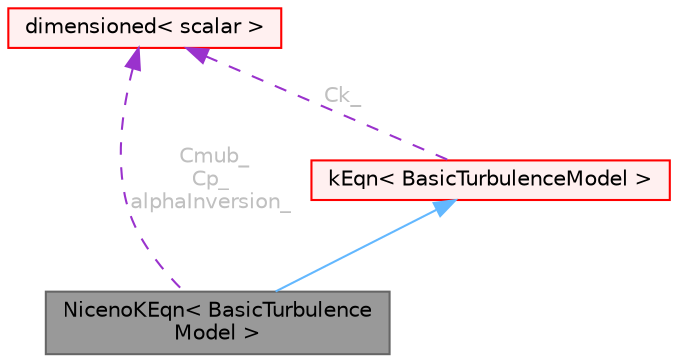 digraph "NicenoKEqn&lt; BasicTurbulenceModel &gt;"
{
 // LATEX_PDF_SIZE
  bgcolor="transparent";
  edge [fontname=Helvetica,fontsize=10,labelfontname=Helvetica,labelfontsize=10];
  node [fontname=Helvetica,fontsize=10,shape=box,height=0.2,width=0.4];
  Node1 [id="Node000001",label="NicenoKEqn\< BasicTurbulence\lModel \>",height=0.2,width=0.4,color="gray40", fillcolor="grey60", style="filled", fontcolor="black",tooltip="One-equation SGS model for the continuous phase in a two-phase system including bubble-generated turb..."];
  Node2 -> Node1 [id="edge1_Node000001_Node000002",dir="back",color="steelblue1",style="solid",tooltip=" "];
  Node2 [id="Node000002",label="kEqn\< BasicTurbulenceModel \>",height=0.2,width=0.4,color="red", fillcolor="#FFF0F0", style="filled",URL="$classFoam_1_1LESModels_1_1kEqn.html",tooltip="One equation eddy-viscosity model."];
  Node25 -> Node2 [id="edge2_Node000002_Node000025",dir="back",color="darkorchid3",style="dashed",tooltip=" ",label=" Ck_",fontcolor="grey" ];
  Node25 [id="Node000025",label="dimensioned\< scalar \>",height=0.2,width=0.4,color="red", fillcolor="#FFF0F0", style="filled",URL="$classFoam_1_1dimensioned.html",tooltip=" "];
  Node25 -> Node1 [id="edge3_Node000001_Node000025",dir="back",color="darkorchid3",style="dashed",tooltip=" ",label=" Cmub_\nCp_\nalphaInversion_",fontcolor="grey" ];
}
